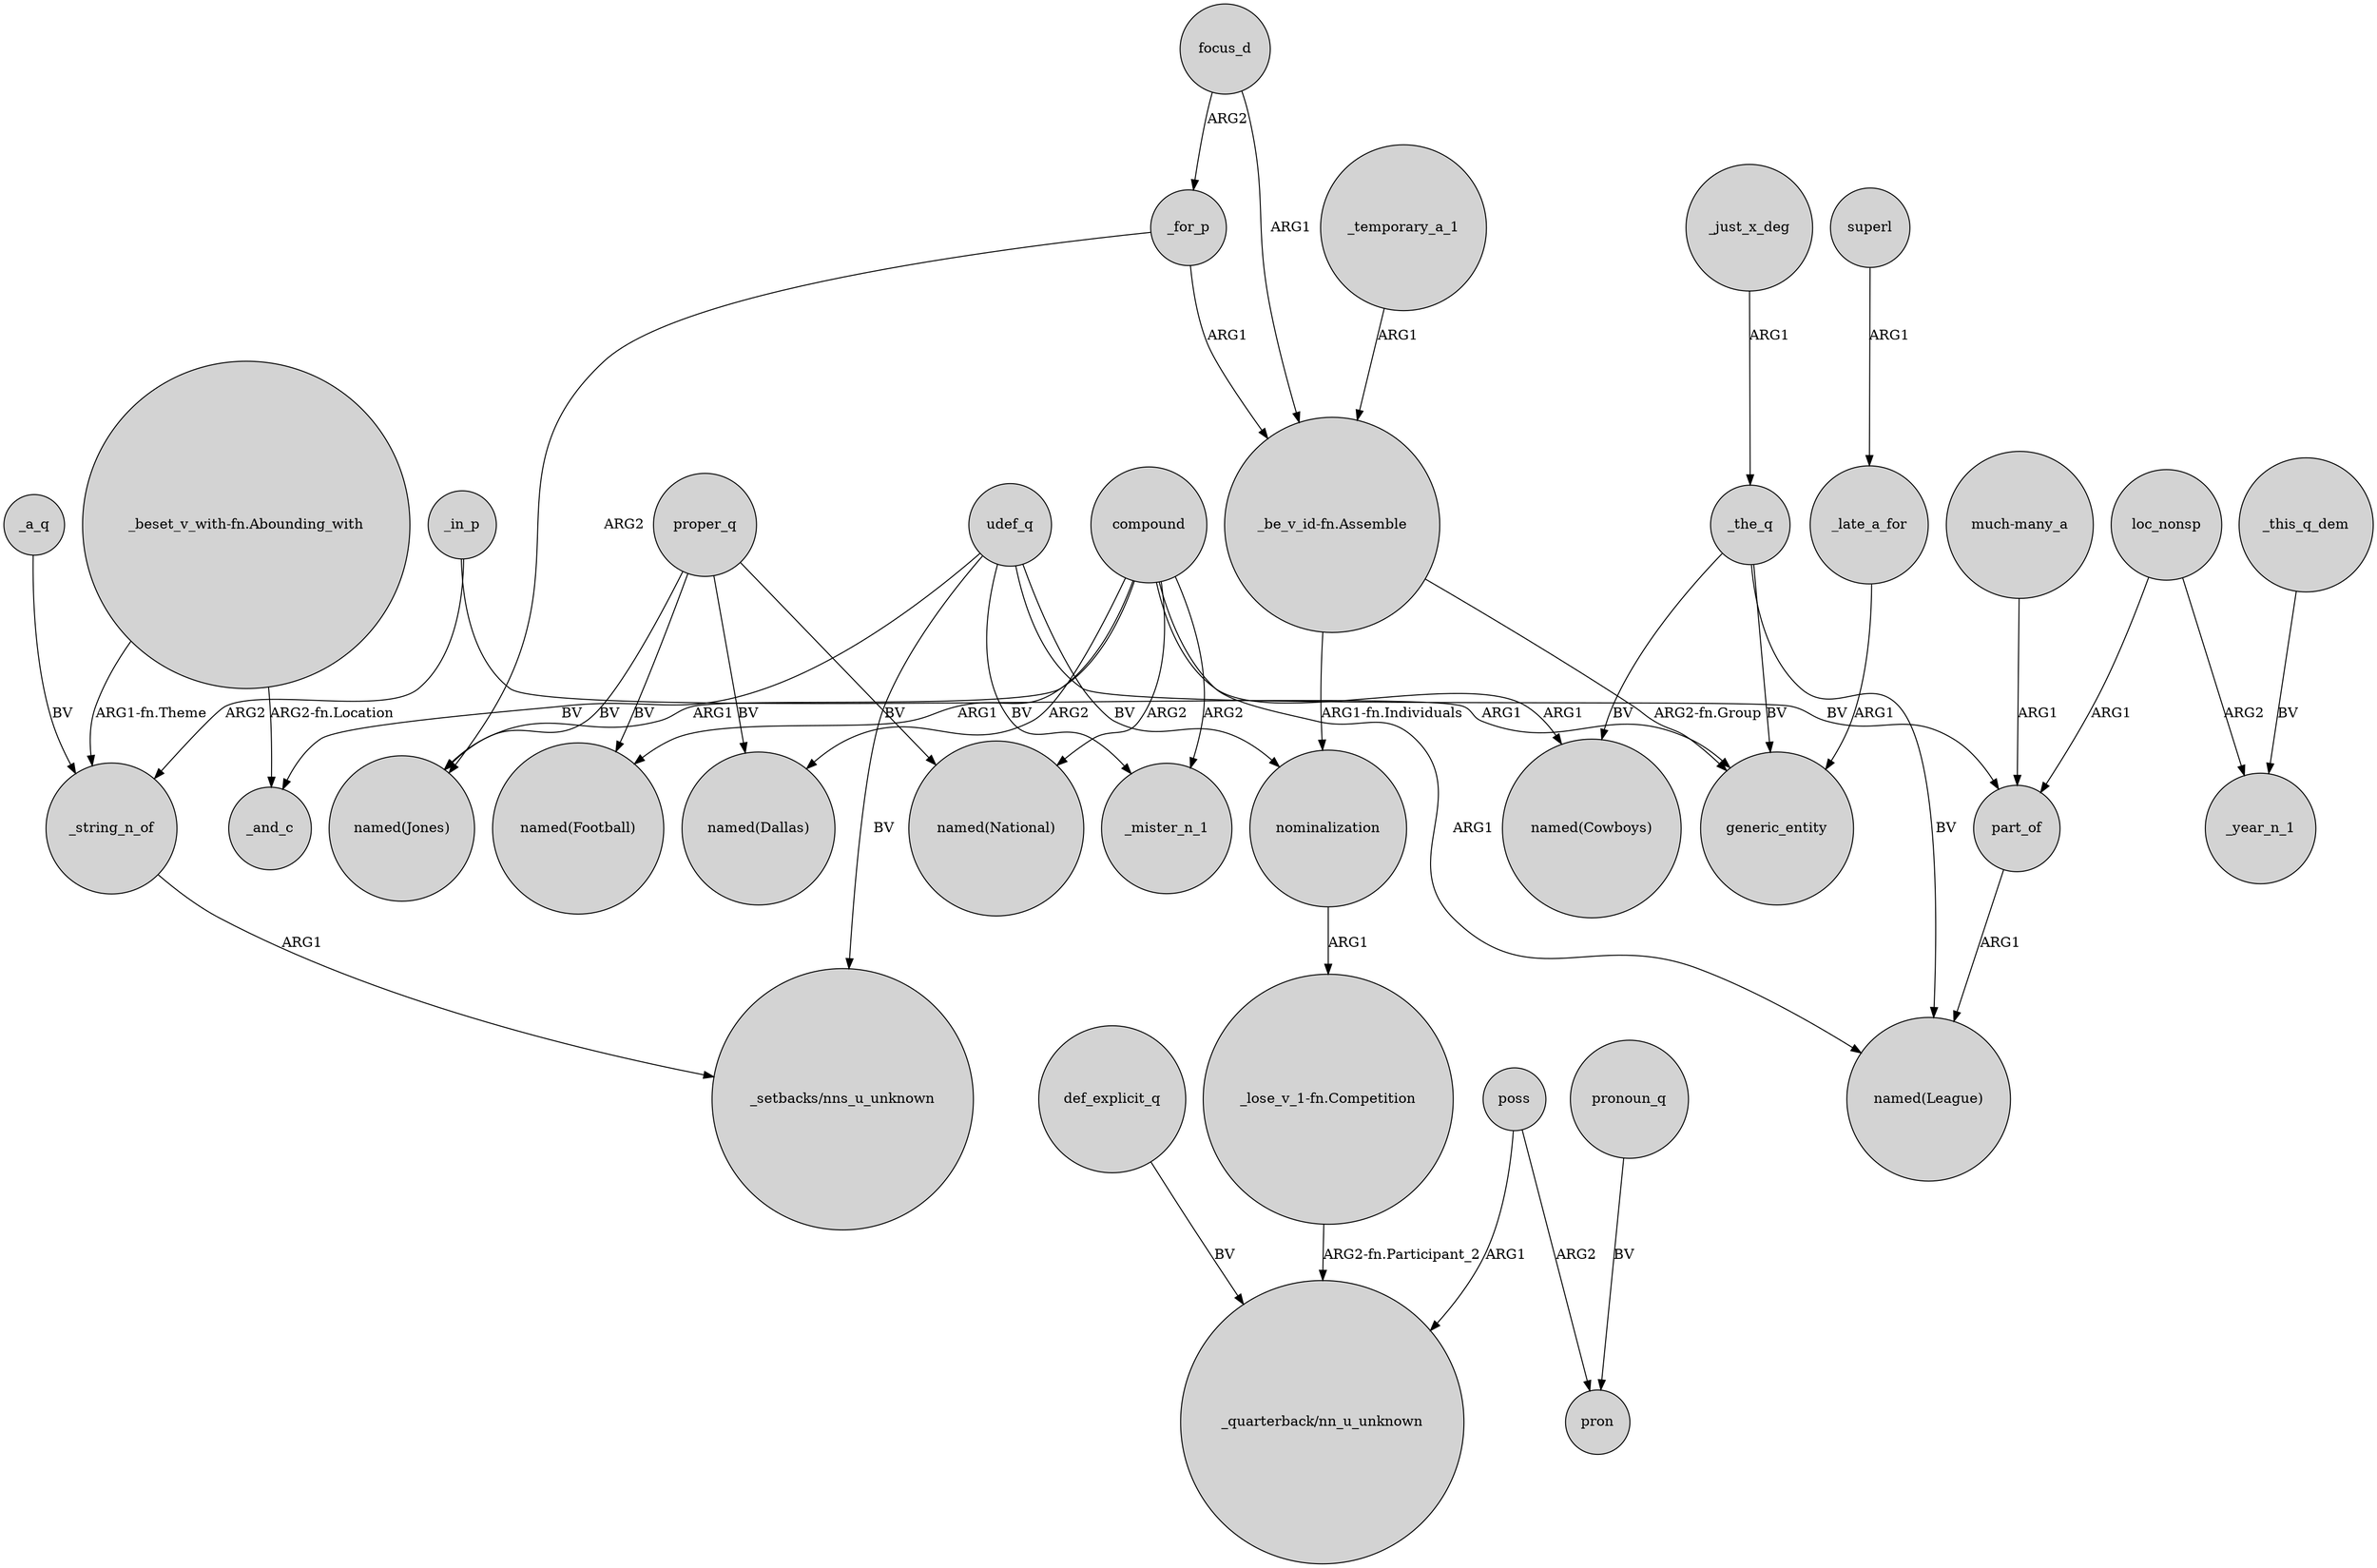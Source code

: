 digraph {
	node [shape=circle style=filled]
	_string_n_of -> "_setbacks/nns_u_unknown" [label=ARG1]
	"_beset_v_with-fn.Abounding_with" -> _string_n_of [label="ARG1-fn.Theme"]
	compound -> _mister_n_1 [label=ARG2]
	compound -> "named(Jones)" [label=ARG1]
	loc_nonsp -> part_of [label=ARG1]
	udef_q -> part_of [label=BV]
	def_explicit_q -> "_quarterback/nn_u_unknown" [label=BV]
	udef_q -> nominalization [label=BV]
	superl -> _late_a_for [label=ARG1]
	_the_q -> "named(Cowboys)" [label=BV]
	"_lose_v_1-fn.Competition" -> "_quarterback/nn_u_unknown" [label="ARG2-fn.Participant_2"]
	"_be_v_id-fn.Assemble" -> generic_entity [label="ARG2-fn.Group"]
	compound -> "named(National)" [label=ARG2]
	_in_p -> _string_n_of [label=ARG2]
	_the_q -> "named(League)" [label=BV]
	udef_q -> _and_c [label=BV]
	udef_q -> _mister_n_1 [label=BV]
	compound -> "named(Football)" [label=ARG1]
	"_beset_v_with-fn.Abounding_with" -> _and_c [label="ARG2-fn.Location"]
	_a_q -> _string_n_of [label=BV]
	loc_nonsp -> _year_n_1 [label=ARG2]
	_in_p -> generic_entity [label=ARG1]
	pronoun_q -> pron [label=BV]
	poss -> pron [label=ARG2]
	_late_a_for -> generic_entity [label=ARG1]
	poss -> "_quarterback/nn_u_unknown" [label=ARG1]
	compound -> "named(Dallas)" [label=ARG2]
	focus_d -> "_be_v_id-fn.Assemble" [label=ARG1]
	"much-many_a" -> part_of [label=ARG1]
	_the_q -> generic_entity [label=BV]
	_temporary_a_1 -> "_be_v_id-fn.Assemble" [label=ARG1]
	proper_q -> "named(Jones)" [label=BV]
	_this_q_dem -> _year_n_1 [label=BV]
	_for_p -> "named(Jones)" [label=ARG2]
	proper_q -> "named(Football)" [label=BV]
	_for_p -> "_be_v_id-fn.Assemble" [label=ARG1]
	nominalization -> "_lose_v_1-fn.Competition" [label=ARG1]
	compound -> "named(League)" [label=ARG1]
	part_of -> "named(League)" [label=ARG1]
	_just_x_deg -> _the_q [label=ARG1]
	proper_q -> "named(National)" [label=BV]
	compound -> "named(Cowboys)" [label=ARG1]
	focus_d -> _for_p [label=ARG2]
	proper_q -> "named(Dallas)" [label=BV]
	"_be_v_id-fn.Assemble" -> nominalization [label="ARG1-fn.Individuals"]
	udef_q -> "_setbacks/nns_u_unknown" [label=BV]
}
